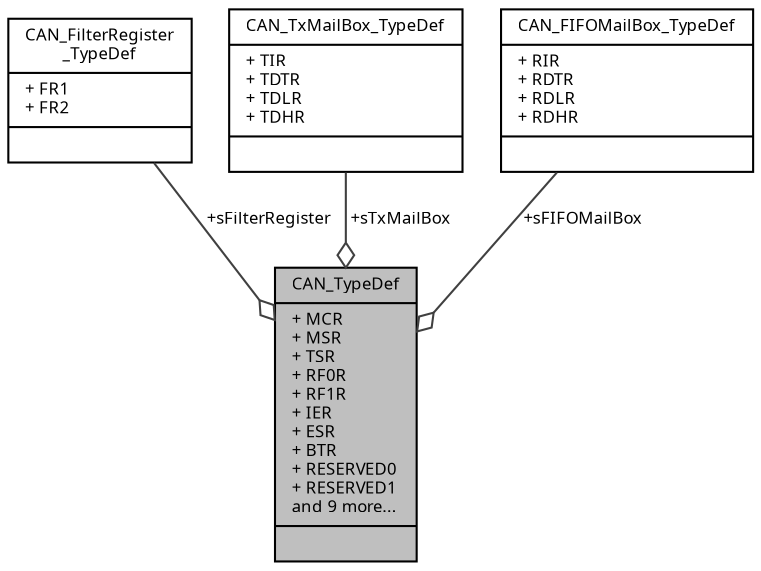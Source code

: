 digraph "CAN_TypeDef"
{
  edge [fontname="Sans",fontsize="8",labelfontname="Sans",labelfontsize="8"];
  node [fontname="Sans",fontsize="8",shape=record];
  Node1 [label="{CAN_TypeDef\n|+ MCR\l+ MSR\l+ TSR\l+ RF0R\l+ RF1R\l+ IER\l+ ESR\l+ BTR\l+ RESERVED0\l+ RESERVED1\land 9 more...\l|}",height=0.2,width=0.4,color="black", fillcolor="grey75", style="filled", fontcolor="black"];
  Node2 -> Node1 [color="grey25",fontsize="8",style="solid",label=" +sFilterRegister" ,arrowhead="odiamond",fontname="Sans"];
  Node2 [label="{CAN_FilterRegister\l_TypeDef\n|+ FR1\l+ FR2\l|}",height=0.2,width=0.4,color="black", fillcolor="white", style="filled",URL="$struct_c_a_n___filter_register___type_def.html",tooltip="Controller Area Network FilterRegister. "];
  Node3 -> Node1 [color="grey25",fontsize="8",style="solid",label=" +sTxMailBox" ,arrowhead="odiamond",fontname="Sans"];
  Node3 [label="{CAN_TxMailBox_TypeDef\n|+ TIR\l+ TDTR\l+ TDLR\l+ TDHR\l|}",height=0.2,width=0.4,color="black", fillcolor="white", style="filled",URL="$struct_c_a_n___tx_mail_box___type_def.html",tooltip="Controller Area Network TxMailBox. "];
  Node4 -> Node1 [color="grey25",fontsize="8",style="solid",label=" +sFIFOMailBox" ,arrowhead="odiamond",fontname="Sans"];
  Node4 [label="{CAN_FIFOMailBox_TypeDef\n|+ RIR\l+ RDTR\l+ RDLR\l+ RDHR\l|}",height=0.2,width=0.4,color="black", fillcolor="white", style="filled",URL="$struct_c_a_n___f_i_f_o_mail_box___type_def.html",tooltip="Controller Area Network FIFOMailBox. "];
}
